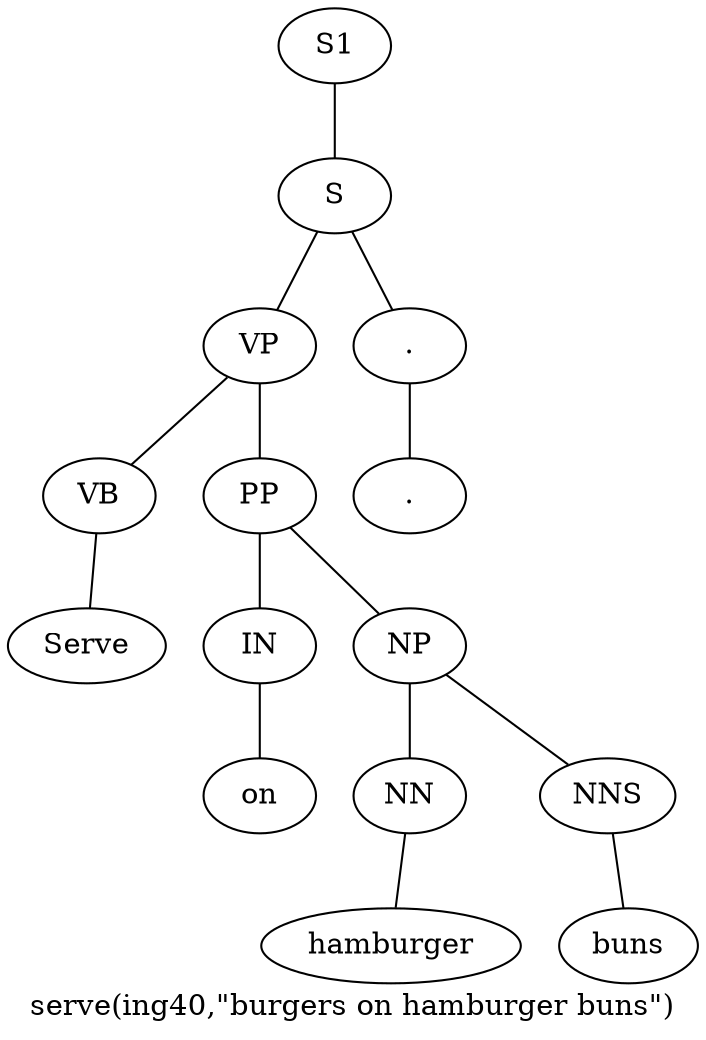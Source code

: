graph SyntaxGraph {
	label = "serve(ing40,\"burgers on hamburger buns\")";
	Node0 [label="S1"];
	Node1 [label="S"];
	Node2 [label="VP"];
	Node3 [label="VB"];
	Node4 [label="Serve"];
	Node5 [label="PP"];
	Node6 [label="IN"];
	Node7 [label="on"];
	Node8 [label="NP"];
	Node9 [label="NN"];
	Node10 [label="hamburger"];
	Node11 [label="NNS"];
	Node12 [label="buns"];
	Node13 [label="."];
	Node14 [label="."];

	Node0 -- Node1;
	Node1 -- Node2;
	Node1 -- Node13;
	Node2 -- Node3;
	Node2 -- Node5;
	Node3 -- Node4;
	Node5 -- Node6;
	Node5 -- Node8;
	Node6 -- Node7;
	Node8 -- Node9;
	Node8 -- Node11;
	Node9 -- Node10;
	Node11 -- Node12;
	Node13 -- Node14;
}
